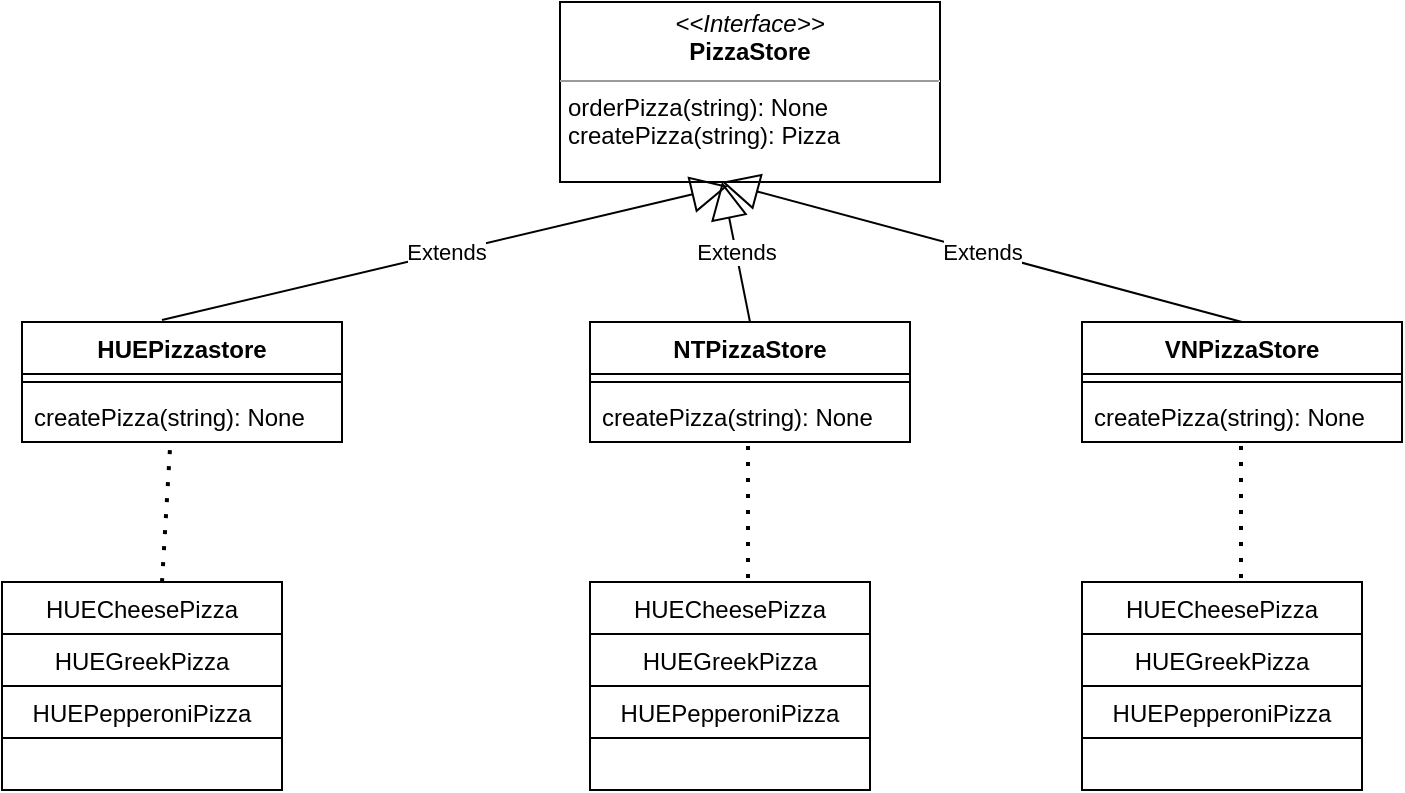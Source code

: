 <mxfile version="18.0.6" type="github" pages="2">
  <diagram id="8o8RY8ZE1fMF8T6g24rk" name="Page-1">
    <mxGraphModel dx="1422" dy="762" grid="1" gridSize="10" guides="1" tooltips="1" connect="1" arrows="1" fold="1" page="1" pageScale="1" pageWidth="827" pageHeight="1169" math="0" shadow="0">
      <root>
        <mxCell id="0" />
        <mxCell id="1" parent="0" />
        <mxCell id="_NbDP0mN7-x_B-u31iE6-3" value="&lt;p style=&quot;margin:0px;margin-top:4px;text-align:center;&quot;&gt;&lt;i&gt;&amp;lt;&amp;lt;Interface&amp;gt;&amp;gt;&lt;/i&gt;&lt;br&gt;&lt;b&gt;PizzaStore&lt;/b&gt;&lt;/p&gt;&lt;hr size=&quot;1&quot;&gt;&lt;p style=&quot;margin:0px;margin-left:4px;&quot;&gt;&lt;/p&gt;&lt;p style=&quot;margin:0px;margin-left:4px;&quot;&gt;orderPizza(string): None&lt;br&gt;createPizza(string): Pizza&lt;/p&gt;" style="verticalAlign=top;align=left;overflow=fill;fontSize=12;fontFamily=Helvetica;html=1;" vertex="1" parent="1">
          <mxGeometry x="319" y="30" width="190" height="90" as="geometry" />
        </mxCell>
        <mxCell id="_NbDP0mN7-x_B-u31iE6-5" value="HUEPizzastore" style="swimlane;fontStyle=1;align=center;verticalAlign=top;childLayout=stackLayout;horizontal=1;startSize=26;horizontalStack=0;resizeParent=1;resizeParentMax=0;resizeLast=0;collapsible=1;marginBottom=0;" vertex="1" parent="1">
          <mxGeometry x="50" y="190" width="160" height="60" as="geometry" />
        </mxCell>
        <mxCell id="_NbDP0mN7-x_B-u31iE6-7" value="" style="line;strokeWidth=1;fillColor=none;align=left;verticalAlign=middle;spacingTop=-1;spacingLeft=3;spacingRight=3;rotatable=0;labelPosition=right;points=[];portConstraint=eastwest;" vertex="1" parent="_NbDP0mN7-x_B-u31iE6-5">
          <mxGeometry y="26" width="160" height="8" as="geometry" />
        </mxCell>
        <mxCell id="_NbDP0mN7-x_B-u31iE6-8" value="createPizza(string): None" style="text;strokeColor=none;fillColor=none;align=left;verticalAlign=top;spacingLeft=4;spacingRight=4;overflow=hidden;rotatable=0;points=[[0,0.5],[1,0.5]];portConstraint=eastwest;" vertex="1" parent="_NbDP0mN7-x_B-u31iE6-5">
          <mxGeometry y="34" width="160" height="26" as="geometry" />
        </mxCell>
        <mxCell id="_NbDP0mN7-x_B-u31iE6-9" value="NTPizzaStore" style="swimlane;fontStyle=1;align=center;verticalAlign=top;childLayout=stackLayout;horizontal=1;startSize=26;horizontalStack=0;resizeParent=1;resizeParentMax=0;resizeLast=0;collapsible=1;marginBottom=0;" vertex="1" parent="1">
          <mxGeometry x="334" y="190" width="160" height="60" as="geometry" />
        </mxCell>
        <mxCell id="_NbDP0mN7-x_B-u31iE6-10" value="" style="line;strokeWidth=1;fillColor=none;align=left;verticalAlign=middle;spacingTop=-1;spacingLeft=3;spacingRight=3;rotatable=0;labelPosition=right;points=[];portConstraint=eastwest;" vertex="1" parent="_NbDP0mN7-x_B-u31iE6-9">
          <mxGeometry y="26" width="160" height="8" as="geometry" />
        </mxCell>
        <mxCell id="_NbDP0mN7-x_B-u31iE6-11" value="createPizza(string): None" style="text;strokeColor=none;fillColor=none;align=left;verticalAlign=top;spacingLeft=4;spacingRight=4;overflow=hidden;rotatable=0;points=[[0,0.5],[1,0.5]];portConstraint=eastwest;" vertex="1" parent="_NbDP0mN7-x_B-u31iE6-9">
          <mxGeometry y="34" width="160" height="26" as="geometry" />
        </mxCell>
        <mxCell id="_NbDP0mN7-x_B-u31iE6-12" value="VNPizzaStore" style="swimlane;fontStyle=1;align=center;verticalAlign=top;childLayout=stackLayout;horizontal=1;startSize=26;horizontalStack=0;resizeParent=1;resizeParentMax=0;resizeLast=0;collapsible=1;marginBottom=0;" vertex="1" parent="1">
          <mxGeometry x="580" y="190" width="160" height="60" as="geometry" />
        </mxCell>
        <mxCell id="_NbDP0mN7-x_B-u31iE6-13" value="" style="line;strokeWidth=1;fillColor=none;align=left;verticalAlign=middle;spacingTop=-1;spacingLeft=3;spacingRight=3;rotatable=0;labelPosition=right;points=[];portConstraint=eastwest;" vertex="1" parent="_NbDP0mN7-x_B-u31iE6-12">
          <mxGeometry y="26" width="160" height="8" as="geometry" />
        </mxCell>
        <mxCell id="_NbDP0mN7-x_B-u31iE6-14" value="createPizza(string): None" style="text;strokeColor=none;fillColor=none;align=left;verticalAlign=top;spacingLeft=4;spacingRight=4;overflow=hidden;rotatable=0;points=[[0,0.5],[1,0.5]];portConstraint=eastwest;" vertex="1" parent="_NbDP0mN7-x_B-u31iE6-12">
          <mxGeometry y="34" width="160" height="26" as="geometry" />
        </mxCell>
        <mxCell id="_NbDP0mN7-x_B-u31iE6-18" value="Extends" style="endArrow=block;endSize=16;endFill=0;html=1;rounded=0;entryX=0.442;entryY=1.022;entryDx=0;entryDy=0;entryPerimeter=0;" edge="1" parent="1" target="_NbDP0mN7-x_B-u31iE6-3">
          <mxGeometry width="160" relative="1" as="geometry">
            <mxPoint x="120" y="189" as="sourcePoint" />
            <mxPoint x="280" y="189" as="targetPoint" />
          </mxGeometry>
        </mxCell>
        <mxCell id="_NbDP0mN7-x_B-u31iE6-19" value="Extends" style="endArrow=block;endSize=16;endFill=0;html=1;rounded=0;exitX=0.5;exitY=0;exitDx=0;exitDy=0;" edge="1" parent="1" source="_NbDP0mN7-x_B-u31iE6-9">
          <mxGeometry width="160" relative="1" as="geometry">
            <mxPoint x="130" y="199" as="sourcePoint" />
            <mxPoint x="400" y="120" as="targetPoint" />
          </mxGeometry>
        </mxCell>
        <mxCell id="_NbDP0mN7-x_B-u31iE6-20" value="Extends" style="endArrow=block;endSize=16;endFill=0;html=1;rounded=0;exitX=0.5;exitY=0;exitDx=0;exitDy=0;" edge="1" parent="1" source="_NbDP0mN7-x_B-u31iE6-12">
          <mxGeometry width="160" relative="1" as="geometry">
            <mxPoint x="424" y="200" as="sourcePoint" />
            <mxPoint x="400" y="120" as="targetPoint" />
          </mxGeometry>
        </mxCell>
        <mxCell id="_NbDP0mN7-x_B-u31iE6-21" value="HUECheesePizza" style="swimlane;fontStyle=0;childLayout=stackLayout;horizontal=1;startSize=26;fillColor=none;horizontalStack=0;resizeParent=1;resizeParentMax=0;resizeLast=0;collapsible=1;marginBottom=0;" vertex="1" parent="1">
          <mxGeometry x="40" y="320" width="140" height="104" as="geometry" />
        </mxCell>
        <mxCell id="JwlqI9CQ1v0aNKU8bRgK-1" value="HUEGreekPizza" style="swimlane;fontStyle=0;childLayout=stackLayout;horizontal=1;startSize=26;fillColor=none;horizontalStack=0;resizeParent=1;resizeParentMax=0;resizeLast=0;collapsible=1;marginBottom=0;" vertex="1" parent="_NbDP0mN7-x_B-u31iE6-21">
          <mxGeometry y="26" width="140" height="78" as="geometry" />
        </mxCell>
        <mxCell id="JwlqI9CQ1v0aNKU8bRgK-2" value="HUEPepperoniPizza" style="swimlane;fontStyle=0;childLayout=stackLayout;horizontal=1;startSize=26;fillColor=none;horizontalStack=0;resizeParent=1;resizeParentMax=0;resizeLast=0;collapsible=1;marginBottom=0;" vertex="1" parent="JwlqI9CQ1v0aNKU8bRgK-1">
          <mxGeometry y="26" width="140" height="52" as="geometry" />
        </mxCell>
        <mxCell id="JwlqI9CQ1v0aNKU8bRgK-3" value="HUECheesePizza" style="swimlane;fontStyle=0;childLayout=stackLayout;horizontal=1;startSize=26;fillColor=none;horizontalStack=0;resizeParent=1;resizeParentMax=0;resizeLast=0;collapsible=1;marginBottom=0;" vertex="1" parent="1">
          <mxGeometry x="334" y="320" width="140" height="104" as="geometry" />
        </mxCell>
        <mxCell id="JwlqI9CQ1v0aNKU8bRgK-4" value="HUEGreekPizza" style="swimlane;fontStyle=0;childLayout=stackLayout;horizontal=1;startSize=26;fillColor=none;horizontalStack=0;resizeParent=1;resizeParentMax=0;resizeLast=0;collapsible=1;marginBottom=0;" vertex="1" parent="JwlqI9CQ1v0aNKU8bRgK-3">
          <mxGeometry y="26" width="140" height="78" as="geometry" />
        </mxCell>
        <mxCell id="JwlqI9CQ1v0aNKU8bRgK-5" value="HUEPepperoniPizza" style="swimlane;fontStyle=0;childLayout=stackLayout;horizontal=1;startSize=26;fillColor=none;horizontalStack=0;resizeParent=1;resizeParentMax=0;resizeLast=0;collapsible=1;marginBottom=0;" vertex="1" parent="JwlqI9CQ1v0aNKU8bRgK-4">
          <mxGeometry y="26" width="140" height="52" as="geometry" />
        </mxCell>
        <mxCell id="JwlqI9CQ1v0aNKU8bRgK-6" value="HUECheesePizza" style="swimlane;fontStyle=0;childLayout=stackLayout;horizontal=1;startSize=26;fillColor=none;horizontalStack=0;resizeParent=1;resizeParentMax=0;resizeLast=0;collapsible=1;marginBottom=0;" vertex="1" parent="1">
          <mxGeometry x="580" y="320" width="140" height="104" as="geometry" />
        </mxCell>
        <mxCell id="JwlqI9CQ1v0aNKU8bRgK-7" value="HUEGreekPizza" style="swimlane;fontStyle=0;childLayout=stackLayout;horizontal=1;startSize=26;fillColor=none;horizontalStack=0;resizeParent=1;resizeParentMax=0;resizeLast=0;collapsible=1;marginBottom=0;" vertex="1" parent="JwlqI9CQ1v0aNKU8bRgK-6">
          <mxGeometry y="26" width="140" height="78" as="geometry" />
        </mxCell>
        <mxCell id="JwlqI9CQ1v0aNKU8bRgK-8" value="HUEPepperoniPizza" style="swimlane;fontStyle=0;childLayout=stackLayout;horizontal=1;startSize=26;fillColor=none;horizontalStack=0;resizeParent=1;resizeParentMax=0;resizeLast=0;collapsible=1;marginBottom=0;" vertex="1" parent="JwlqI9CQ1v0aNKU8bRgK-7">
          <mxGeometry y="26" width="140" height="52" as="geometry" />
        </mxCell>
        <mxCell id="JwlqI9CQ1v0aNKU8bRgK-9" value="" style="endArrow=none;dashed=1;html=1;dashPattern=1 3;strokeWidth=2;rounded=0;entryX=0.463;entryY=1.077;entryDx=0;entryDy=0;entryPerimeter=0;" edge="1" parent="1" target="_NbDP0mN7-x_B-u31iE6-8">
          <mxGeometry width="50" height="50" relative="1" as="geometry">
            <mxPoint x="120" y="320" as="sourcePoint" />
            <mxPoint x="135" y="250" as="targetPoint" />
          </mxGeometry>
        </mxCell>
        <mxCell id="JwlqI9CQ1v0aNKU8bRgK-10" value="" style="endArrow=none;dashed=1;html=1;dashPattern=1 3;strokeWidth=2;rounded=0;" edge="1" parent="1">
          <mxGeometry width="50" height="50" relative="1" as="geometry">
            <mxPoint x="413" y="318" as="sourcePoint" />
            <mxPoint x="413" y="250" as="targetPoint" />
          </mxGeometry>
        </mxCell>
        <mxCell id="JwlqI9CQ1v0aNKU8bRgK-11" value="" style="endArrow=none;dashed=1;html=1;dashPattern=1 3;strokeWidth=2;rounded=0;" edge="1" parent="1">
          <mxGeometry width="50" height="50" relative="1" as="geometry">
            <mxPoint x="659.5" y="318" as="sourcePoint" />
            <mxPoint x="659.5" y="250" as="targetPoint" />
          </mxGeometry>
        </mxCell>
      </root>
    </mxGraphModel>
  </diagram>
  <diagram id="mSA6TXpiRhrW8sGIPb7K" name="Page-2">
    <mxGraphModel dx="1422" dy="1931" grid="1" gridSize="10" guides="1" tooltips="1" connect="1" arrows="1" fold="1" page="1" pageScale="1" pageWidth="827" pageHeight="1169" math="0" shadow="0">
      <root>
        <mxCell id="0" />
        <mxCell id="1" parent="0" />
        <mxCell id="o7jqKSB4pVs6FQZFQepB-1" value="Pizza" style="swimlane;fontStyle=1;align=center;verticalAlign=top;childLayout=stackLayout;horizontal=1;startSize=26;horizontalStack=0;resizeParent=1;resizeParentMax=0;resizeLast=0;collapsible=1;marginBottom=0;" vertex="1" parent="1">
          <mxGeometry x="334" y="20" width="160" height="190" as="geometry" />
        </mxCell>
        <mxCell id="o7jqKSB4pVs6FQZFQepB-2" value="name: str&#xa;dough: Dough&#xa;sauce: Sauce&#xa;size: str&#xa;edge: str&#xa;toppings: list(Topping)&#xa;" style="text;strokeColor=none;fillColor=none;align=left;verticalAlign=top;spacingLeft=4;spacingRight=4;overflow=hidden;rotatable=0;points=[[0,0.5],[1,0.5]];portConstraint=eastwest;" vertex="1" parent="o7jqKSB4pVs6FQZFQepB-1">
          <mxGeometry y="26" width="160" height="84" as="geometry" />
        </mxCell>
        <mxCell id="o7jqKSB4pVs6FQZFQepB-3" value="" style="line;strokeWidth=1;fillColor=none;align=left;verticalAlign=middle;spacingTop=-1;spacingLeft=3;spacingRight=3;rotatable=0;labelPosition=right;points=[];portConstraint=eastwest;" vertex="1" parent="o7jqKSB4pVs6FQZFQepB-1">
          <mxGeometry y="110" width="160" height="8" as="geometry" />
        </mxCell>
        <mxCell id="o7jqKSB4pVs6FQZFQepB-4" value="prepare(self): None&#xa;bake(self): None&#xa;cut(self): None&#xa;box(self): None " style="text;strokeColor=none;fillColor=none;align=left;verticalAlign=top;spacingLeft=4;spacingRight=4;overflow=hidden;rotatable=0;points=[[0,0.5],[1,0.5]];portConstraint=eastwest;" vertex="1" parent="o7jqKSB4pVs6FQZFQepB-1">
          <mxGeometry y="118" width="160" height="72" as="geometry" />
        </mxCell>
        <mxCell id="o7jqKSB4pVs6FQZFQepB-5" style="edgeStyle=orthogonalEdgeStyle;rounded=0;orthogonalLoop=1;jettySize=auto;html=1;exitX=0;exitY=0.25;exitDx=0;exitDy=0;entryX=1.004;entryY=0.231;entryDx=0;entryDy=0;entryPerimeter=0;" edge="1" parent="1" source="o7jqKSB4pVs6FQZFQepB-6" target="o7jqKSB4pVs6FQZFQepB-2">
          <mxGeometry relative="1" as="geometry" />
        </mxCell>
        <mxCell id="o7jqKSB4pVs6FQZFQepB-6" value="Dough" style="swimlane;fontStyle=0;childLayout=stackLayout;horizontal=1;startSize=26;fillColor=none;horizontalStack=0;resizeParent=1;resizeParentMax=0;resizeLast=0;collapsible=1;marginBottom=0;" vertex="1" parent="1">
          <mxGeometry x="560" y="20" width="140" height="78" as="geometry" />
        </mxCell>
        <mxCell id="o7jqKSB4pVs6FQZFQepB-7" value="Thin" style="text;strokeColor=none;fillColor=none;align=left;verticalAlign=top;spacingLeft=4;spacingRight=4;overflow=hidden;rotatable=0;points=[[0,0.5],[1,0.5]];portConstraint=eastwest;" vertex="1" parent="o7jqKSB4pVs6FQZFQepB-6">
          <mxGeometry y="26" width="140" height="26" as="geometry" />
        </mxCell>
        <mxCell id="o7jqKSB4pVs6FQZFQepB-8" value="Thick" style="text;strokeColor=none;fillColor=none;align=left;verticalAlign=top;spacingLeft=4;spacingRight=4;overflow=hidden;rotatable=0;points=[[0,0.5],[1,0.5]];portConstraint=eastwest;" vertex="1" parent="o7jqKSB4pVs6FQZFQepB-6">
          <mxGeometry y="52" width="140" height="26" as="geometry" />
        </mxCell>
        <mxCell id="o7jqKSB4pVs6FQZFQepB-9" style="edgeStyle=orthogonalEdgeStyle;rounded=0;orthogonalLoop=1;jettySize=auto;html=1;exitX=0;exitY=0;exitDx=0;exitDy=0;entryX=1;entryY=0.5;entryDx=0;entryDy=0;" edge="1" parent="1" source="o7jqKSB4pVs6FQZFQepB-10" target="o7jqKSB4pVs6FQZFQepB-2">
          <mxGeometry relative="1" as="geometry" />
        </mxCell>
        <mxCell id="o7jqKSB4pVs6FQZFQepB-10" value="Sauce" style="swimlane;fontStyle=0;childLayout=stackLayout;horizontal=1;startSize=26;fillColor=none;horizontalStack=0;resizeParent=1;resizeParentMax=0;resizeLast=0;collapsible=1;marginBottom=0;" vertex="1" parent="1">
          <mxGeometry x="530" y="108" width="140" height="102" as="geometry" />
        </mxCell>
        <mxCell id="o7jqKSB4pVs6FQZFQepB-11" value="Pepper" style="text;strokeColor=none;fillColor=none;align=left;verticalAlign=top;spacingLeft=4;spacingRight=4;overflow=hidden;rotatable=0;points=[[0,0.5],[1,0.5]];portConstraint=eastwest;" vertex="1" parent="o7jqKSB4pVs6FQZFQepB-10">
          <mxGeometry y="26" width="140" height="26" as="geometry" />
        </mxCell>
        <mxCell id="o7jqKSB4pVs6FQZFQepB-12" value="Tomato&#xa;Thyme" style="text;strokeColor=none;fillColor=none;align=left;verticalAlign=top;spacingLeft=4;spacingRight=4;overflow=hidden;rotatable=0;points=[[0,0.5],[1,0.5]];portConstraint=eastwest;" vertex="1" parent="o7jqKSB4pVs6FQZFQepB-10">
          <mxGeometry y="52" width="140" height="50" as="geometry" />
        </mxCell>
        <mxCell id="o7jqKSB4pVs6FQZFQepB-13" style="edgeStyle=orthogonalEdgeStyle;rounded=0;orthogonalLoop=1;jettySize=auto;html=1;exitX=0;exitY=0;exitDx=0;exitDy=0;entryX=1.025;entryY=0.833;entryDx=0;entryDy=0;entryPerimeter=0;" edge="1" parent="1" source="o7jqKSB4pVs6FQZFQepB-14" target="o7jqKSB4pVs6FQZFQepB-2">
          <mxGeometry relative="1" as="geometry">
            <mxPoint x="710" y="280" as="targetPoint" />
          </mxGeometry>
        </mxCell>
        <mxCell id="o7jqKSB4pVs6FQZFQepB-14" value="Topping" style="swimlane;fontStyle=0;childLayout=stackLayout;horizontal=1;startSize=26;fillColor=none;horizontalStack=0;resizeParent=1;resizeParentMax=0;resizeLast=0;collapsible=1;marginBottom=0;" vertex="1" parent="1">
          <mxGeometry x="730" y="20" width="140" height="102" as="geometry" />
        </mxCell>
        <mxCell id="o7jqKSB4pVs6FQZFQepB-15" value="Seafood" style="text;strokeColor=none;fillColor=none;align=left;verticalAlign=top;spacingLeft=4;spacingRight=4;overflow=hidden;rotatable=0;points=[[0,0.5],[1,0.5]];portConstraint=eastwest;" vertex="1" parent="o7jqKSB4pVs6FQZFQepB-14">
          <mxGeometry y="26" width="140" height="26" as="geometry" />
        </mxCell>
        <mxCell id="o7jqKSB4pVs6FQZFQepB-16" value="Pork&#xa;Beef" style="text;strokeColor=none;fillColor=none;align=left;verticalAlign=top;spacingLeft=4;spacingRight=4;overflow=hidden;rotatable=0;points=[[0,0.5],[1,0.5]];portConstraint=eastwest;" vertex="1" parent="o7jqKSB4pVs6FQZFQepB-14">
          <mxGeometry y="52" width="140" height="50" as="geometry" />
        </mxCell>
        <mxCell id="o7jqKSB4pVs6FQZFQepB-23" style="edgeStyle=orthogonalEdgeStyle;rounded=0;orthogonalLoop=1;jettySize=auto;html=1;entryX=1.025;entryY=0.655;entryDx=0;entryDy=0;entryPerimeter=0;" edge="1" parent="1" source="o7jqKSB4pVs6FQZFQepB-24" target="o7jqKSB4pVs6FQZFQepB-2">
          <mxGeometry relative="1" as="geometry">
            <mxPoint x="510" y="130" as="targetPoint" />
          </mxGeometry>
        </mxCell>
        <mxCell id="o7jqKSB4pVs6FQZFQepB-24" value="Size" style="swimlane;fontStyle=0;childLayout=stackLayout;horizontal=1;startSize=26;fillColor=none;horizontalStack=0;resizeParent=1;resizeParentMax=0;resizeLast=0;collapsible=1;marginBottom=0;" vertex="1" parent="1">
          <mxGeometry x="730" y="140" width="140" height="102" as="geometry" />
        </mxCell>
        <mxCell id="o7jqKSB4pVs6FQZFQepB-25" value="M" style="text;strokeColor=none;fillColor=none;align=left;verticalAlign=top;spacingLeft=4;spacingRight=4;overflow=hidden;rotatable=0;points=[[0,0.5],[1,0.5]];portConstraint=eastwest;" vertex="1" parent="o7jqKSB4pVs6FQZFQepB-24">
          <mxGeometry y="26" width="140" height="26" as="geometry" />
        </mxCell>
        <mxCell id="o7jqKSB4pVs6FQZFQepB-26" value="L&#xa;XL" style="text;strokeColor=none;fillColor=none;align=left;verticalAlign=top;spacingLeft=4;spacingRight=4;overflow=hidden;rotatable=0;points=[[0,0.5],[1,0.5]];portConstraint=eastwest;" vertex="1" parent="o7jqKSB4pVs6FQZFQepB-24">
          <mxGeometry y="52" width="140" height="50" as="geometry" />
        </mxCell>
        <mxCell id="o7jqKSB4pVs6FQZFQepB-27" style="edgeStyle=orthogonalEdgeStyle;rounded=0;orthogonalLoop=1;jettySize=auto;html=1;exitX=0;exitY=0;exitDx=0;exitDy=0;" edge="1" parent="1" source="o7jqKSB4pVs6FQZFQepB-28">
          <mxGeometry relative="1" as="geometry">
            <mxPoint x="500" y="130" as="targetPoint" />
          </mxGeometry>
        </mxCell>
        <mxCell id="o7jqKSB4pVs6FQZFQepB-28" value="Edge" style="swimlane;fontStyle=0;childLayout=stackLayout;horizontal=1;startSize=26;fillColor=none;horizontalStack=0;resizeParent=1;resizeParentMax=0;resizeLast=0;collapsible=1;marginBottom=0;" vertex="1" parent="1">
          <mxGeometry x="940" y="62" width="140" height="78" as="geometry" />
        </mxCell>
        <mxCell id="o7jqKSB4pVs6FQZFQepB-29" value="Cheese" style="text;strokeColor=none;fillColor=none;align=left;verticalAlign=top;spacingLeft=4;spacingRight=4;overflow=hidden;rotatable=0;points=[[0,0.5],[1,0.5]];portConstraint=eastwest;" vertex="1" parent="o7jqKSB4pVs6FQZFQepB-28">
          <mxGeometry y="26" width="140" height="26" as="geometry" />
        </mxCell>
        <mxCell id="o7jqKSB4pVs6FQZFQepB-30" value="Cheese with Sausage" style="text;strokeColor=none;fillColor=none;align=left;verticalAlign=top;spacingLeft=4;spacingRight=4;overflow=hidden;rotatable=0;points=[[0,0.5],[1,0.5]];portConstraint=eastwest;" vertex="1" parent="o7jqKSB4pVs6FQZFQepB-28">
          <mxGeometry y="52" width="140" height="26" as="geometry" />
        </mxCell>
        <mxCell id="o7jqKSB4pVs6FQZFQepB-31" value="" style="rounded=0;whiteSpace=wrap;html=1;" vertex="1" parent="1">
          <mxGeometry x="660" y="240" width="120" height="60" as="geometry" />
        </mxCell>
      </root>
    </mxGraphModel>
  </diagram>
</mxfile>

